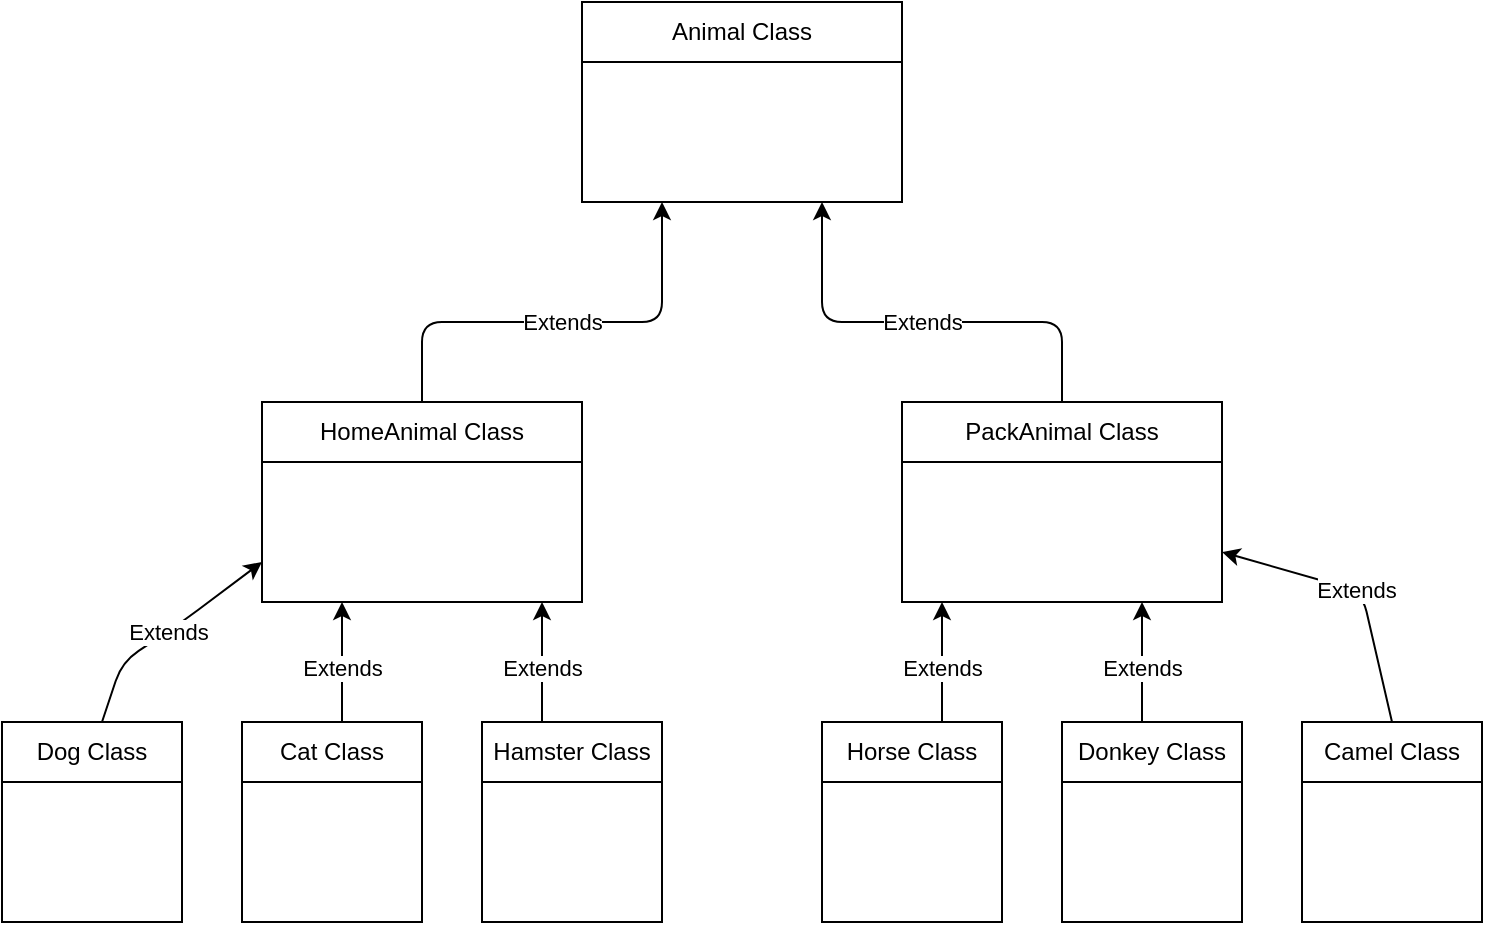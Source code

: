 <mxfile>
    <diagram id="ZYg6J3o9By7MqdQJt7HP" name="Page-1">
        <mxGraphModel dx="817" dy="766" grid="1" gridSize="10" guides="1" tooltips="1" connect="1" arrows="1" fold="1" page="1" pageScale="1" pageWidth="827" pageHeight="1169" math="0" shadow="0">
            <root>
                <mxCell id="0"/>
                <mxCell id="1" parent="0"/>
                <mxCell id="2" value="Animal Class" style="swimlane;fontStyle=0;childLayout=stackLayout;horizontal=1;startSize=30;horizontalStack=0;resizeParent=1;resizeParentMax=0;resizeLast=0;collapsible=1;marginBottom=0;whiteSpace=wrap;html=1;" vertex="1" parent="1">
                    <mxGeometry x="320" y="280" width="160" height="100" as="geometry"/>
                </mxCell>
                <mxCell id="6" value="HomeAnimal Class" style="swimlane;fontStyle=0;childLayout=stackLayout;horizontal=1;startSize=30;horizontalStack=0;resizeParent=1;resizeParentMax=0;resizeLast=0;collapsible=1;marginBottom=0;whiteSpace=wrap;html=1;" vertex="1" parent="1">
                    <mxGeometry x="160" y="480" width="160" height="100" as="geometry"/>
                </mxCell>
                <mxCell id="7" value="PackAnimal Class" style="swimlane;fontStyle=0;childLayout=stackLayout;horizontal=1;startSize=30;horizontalStack=0;resizeParent=1;resizeParentMax=0;resizeLast=0;collapsible=1;marginBottom=0;whiteSpace=wrap;html=1;" vertex="1" parent="1">
                    <mxGeometry x="480" y="480" width="160" height="100" as="geometry"/>
                </mxCell>
                <mxCell id="8" value="" style="endArrow=classic;html=1;exitX=0.5;exitY=0;exitDx=0;exitDy=0;entryX=0.25;entryY=1;entryDx=0;entryDy=0;" edge="1" parent="1" source="6" target="2">
                    <mxGeometry relative="1" as="geometry">
                        <mxPoint x="340" y="590" as="sourcePoint"/>
                        <mxPoint x="500" y="590" as="targetPoint"/>
                        <Array as="points">
                            <mxPoint x="240" y="440"/>
                            <mxPoint x="360" y="440"/>
                        </Array>
                    </mxGeometry>
                </mxCell>
                <mxCell id="9" value="Extends" style="edgeLabel;resizable=0;html=1;align=center;verticalAlign=middle;" connectable="0" vertex="1" parent="8">
                    <mxGeometry relative="1" as="geometry"/>
                </mxCell>
                <mxCell id="11" value="" style="endArrow=classic;html=1;exitX=0.5;exitY=0;exitDx=0;exitDy=0;entryX=0.75;entryY=1;entryDx=0;entryDy=0;" edge="1" parent="1" source="7" target="2">
                    <mxGeometry relative="1" as="geometry">
                        <mxPoint x="340" y="590" as="sourcePoint"/>
                        <mxPoint x="500" y="590" as="targetPoint"/>
                        <Array as="points">
                            <mxPoint x="560" y="440"/>
                            <mxPoint x="440" y="440"/>
                        </Array>
                    </mxGeometry>
                </mxCell>
                <mxCell id="12" value="Extends" style="edgeLabel;resizable=0;html=1;align=center;verticalAlign=middle;" connectable="0" vertex="1" parent="11">
                    <mxGeometry relative="1" as="geometry"/>
                </mxCell>
                <mxCell id="14" value="Dog Class" style="swimlane;fontStyle=0;childLayout=stackLayout;horizontal=1;startSize=30;horizontalStack=0;resizeParent=1;resizeParentMax=0;resizeLast=0;collapsible=1;marginBottom=0;whiteSpace=wrap;html=1;" vertex="1" parent="1">
                    <mxGeometry x="30" y="640" width="90" height="100" as="geometry"/>
                </mxCell>
                <mxCell id="16" value="Cat Class" style="swimlane;fontStyle=0;childLayout=stackLayout;horizontal=1;startSize=30;horizontalStack=0;resizeParent=1;resizeParentMax=0;resizeLast=0;collapsible=1;marginBottom=0;whiteSpace=wrap;html=1;" vertex="1" parent="1">
                    <mxGeometry x="150" y="640" width="90" height="100" as="geometry"/>
                </mxCell>
                <mxCell id="17" value="Hamster Class" style="swimlane;fontStyle=0;childLayout=stackLayout;horizontal=1;startSize=30;horizontalStack=0;resizeParent=1;resizeParentMax=0;resizeLast=0;collapsible=1;marginBottom=0;whiteSpace=wrap;html=1;" vertex="1" parent="1">
                    <mxGeometry x="270" y="640" width="90" height="100" as="geometry"/>
                </mxCell>
                <mxCell id="18" value="Horse Class" style="swimlane;fontStyle=0;childLayout=stackLayout;horizontal=1;startSize=30;horizontalStack=0;resizeParent=1;resizeParentMax=0;resizeLast=0;collapsible=1;marginBottom=0;whiteSpace=wrap;html=1;" vertex="1" parent="1">
                    <mxGeometry x="440" y="640" width="90" height="100" as="geometry"/>
                </mxCell>
                <mxCell id="19" value="Donkey Class" style="swimlane;fontStyle=0;childLayout=stackLayout;horizontal=1;startSize=30;horizontalStack=0;resizeParent=1;resizeParentMax=0;resizeLast=0;collapsible=1;marginBottom=0;whiteSpace=wrap;html=1;" vertex="1" parent="1">
                    <mxGeometry x="560" y="640" width="90" height="100" as="geometry"/>
                </mxCell>
                <mxCell id="20" value="Camel Class" style="swimlane;fontStyle=0;childLayout=stackLayout;horizontal=1;startSize=30;horizontalStack=0;resizeParent=1;resizeParentMax=0;resizeLast=0;collapsible=1;marginBottom=0;whiteSpace=wrap;html=1;" vertex="1" parent="1">
                    <mxGeometry x="680" y="640" width="90" height="100" as="geometry"/>
                </mxCell>
                <mxCell id="21" value="" style="endArrow=classic;html=1;exitX=0.5;exitY=0;exitDx=0;exitDy=0;" edge="1" parent="1">
                    <mxGeometry relative="1" as="geometry">
                        <mxPoint x="80" y="640" as="sourcePoint"/>
                        <mxPoint x="160" y="560" as="targetPoint"/>
                        <Array as="points">
                            <mxPoint x="90" y="610"/>
                            <mxPoint x="120" y="590"/>
                        </Array>
                    </mxGeometry>
                </mxCell>
                <mxCell id="22" value="Extends" style="edgeLabel;resizable=0;html=1;align=center;verticalAlign=middle;" connectable="0" vertex="1" parent="21">
                    <mxGeometry relative="1" as="geometry"/>
                </mxCell>
                <mxCell id="24" value="" style="endArrow=classic;html=1;entryX=0.25;entryY=1;entryDx=0;entryDy=0;" edge="1" parent="1" target="6">
                    <mxGeometry relative="1" as="geometry">
                        <mxPoint x="200" y="640" as="sourcePoint"/>
                        <mxPoint x="200" y="590" as="targetPoint"/>
                        <Array as="points"/>
                    </mxGeometry>
                </mxCell>
                <mxCell id="25" value="Extends" style="edgeLabel;resizable=0;html=1;align=center;verticalAlign=middle;" connectable="0" vertex="1" parent="24">
                    <mxGeometry relative="1" as="geometry">
                        <mxPoint y="3" as="offset"/>
                    </mxGeometry>
                </mxCell>
                <mxCell id="27" value="" style="endArrow=classic;html=1;entryX=0.25;entryY=1;entryDx=0;entryDy=0;" edge="1" parent="1">
                    <mxGeometry relative="1" as="geometry">
                        <mxPoint x="300" y="640" as="sourcePoint"/>
                        <mxPoint x="300" y="580" as="targetPoint"/>
                        <Array as="points"/>
                    </mxGeometry>
                </mxCell>
                <mxCell id="28" value="Extends" style="edgeLabel;resizable=0;html=1;align=center;verticalAlign=middle;" connectable="0" vertex="1" parent="27">
                    <mxGeometry relative="1" as="geometry">
                        <mxPoint y="3" as="offset"/>
                    </mxGeometry>
                </mxCell>
                <mxCell id="29" value="" style="endArrow=classic;html=1;entryX=0.25;entryY=1;entryDx=0;entryDy=0;" edge="1" parent="1">
                    <mxGeometry relative="1" as="geometry">
                        <mxPoint x="500" y="640" as="sourcePoint"/>
                        <mxPoint x="500" y="580" as="targetPoint"/>
                        <Array as="points"/>
                    </mxGeometry>
                </mxCell>
                <mxCell id="30" value="Extends" style="edgeLabel;resizable=0;html=1;align=center;verticalAlign=middle;" connectable="0" vertex="1" parent="29">
                    <mxGeometry relative="1" as="geometry">
                        <mxPoint y="3" as="offset"/>
                    </mxGeometry>
                </mxCell>
                <mxCell id="31" value="" style="endArrow=classic;html=1;entryX=0.25;entryY=1;entryDx=0;entryDy=0;" edge="1" parent="1">
                    <mxGeometry relative="1" as="geometry">
                        <mxPoint x="600" y="640" as="sourcePoint"/>
                        <mxPoint x="600" y="580" as="targetPoint"/>
                        <Array as="points"/>
                    </mxGeometry>
                </mxCell>
                <mxCell id="32" value="Extends" style="edgeLabel;resizable=0;html=1;align=center;verticalAlign=middle;" connectable="0" vertex="1" parent="31">
                    <mxGeometry relative="1" as="geometry">
                        <mxPoint y="3" as="offset"/>
                    </mxGeometry>
                </mxCell>
                <mxCell id="33" value="" style="endArrow=classic;html=1;exitX=0.5;exitY=0;exitDx=0;exitDy=0;entryX=1;entryY=0.75;entryDx=0;entryDy=0;" edge="1" parent="1" source="20" target="7">
                    <mxGeometry relative="1" as="geometry">
                        <mxPoint x="670" y="625" as="sourcePoint"/>
                        <mxPoint x="750" y="545" as="targetPoint"/>
                        <Array as="points">
                            <mxPoint x="710" y="575"/>
                        </Array>
                    </mxGeometry>
                </mxCell>
                <mxCell id="34" value="Extends" style="edgeLabel;resizable=0;html=1;align=center;verticalAlign=middle;" connectable="0" vertex="1" parent="33">
                    <mxGeometry relative="1" as="geometry"/>
                </mxCell>
            </root>
        </mxGraphModel>
    </diagram>
</mxfile>